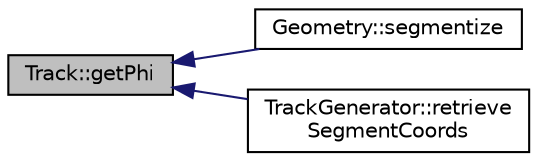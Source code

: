 digraph "Track::getPhi"
{
  edge [fontname="Helvetica",fontsize="10",labelfontname="Helvetica",labelfontsize="10"];
  node [fontname="Helvetica",fontsize="10",shape=record];
  rankdir="LR";
  Node1 [label="Track::getPhi",height=0.2,width=0.4,color="black", fillcolor="grey75", style="filled" fontcolor="black"];
  Node1 -> Node2 [dir="back",color="midnightblue",fontsize="10",style="solid",fontname="Helvetica"];
  Node2 [label="Geometry::segmentize",height=0.2,width=0.4,color="black", fillcolor="white", style="filled",URL="$classGeometry.html#a21a092d997179d6bea6c66f592faa6de",tooltip="This method performs ray tracing to create Track segments within each flat source region in the Geome..."];
  Node1 -> Node3 [dir="back",color="midnightblue",fontsize="10",style="solid",fontname="Helvetica"];
  Node3 [label="TrackGenerator::retrieve\lSegmentCoords",height=0.2,width=0.4,color="black", fillcolor="white", style="filled",URL="$classTrackGenerator.html#ad18b94b9307680cf9e7053d3c03e4504",tooltip="Fills an array with the x,y coordinates for each Track segment."];
}
